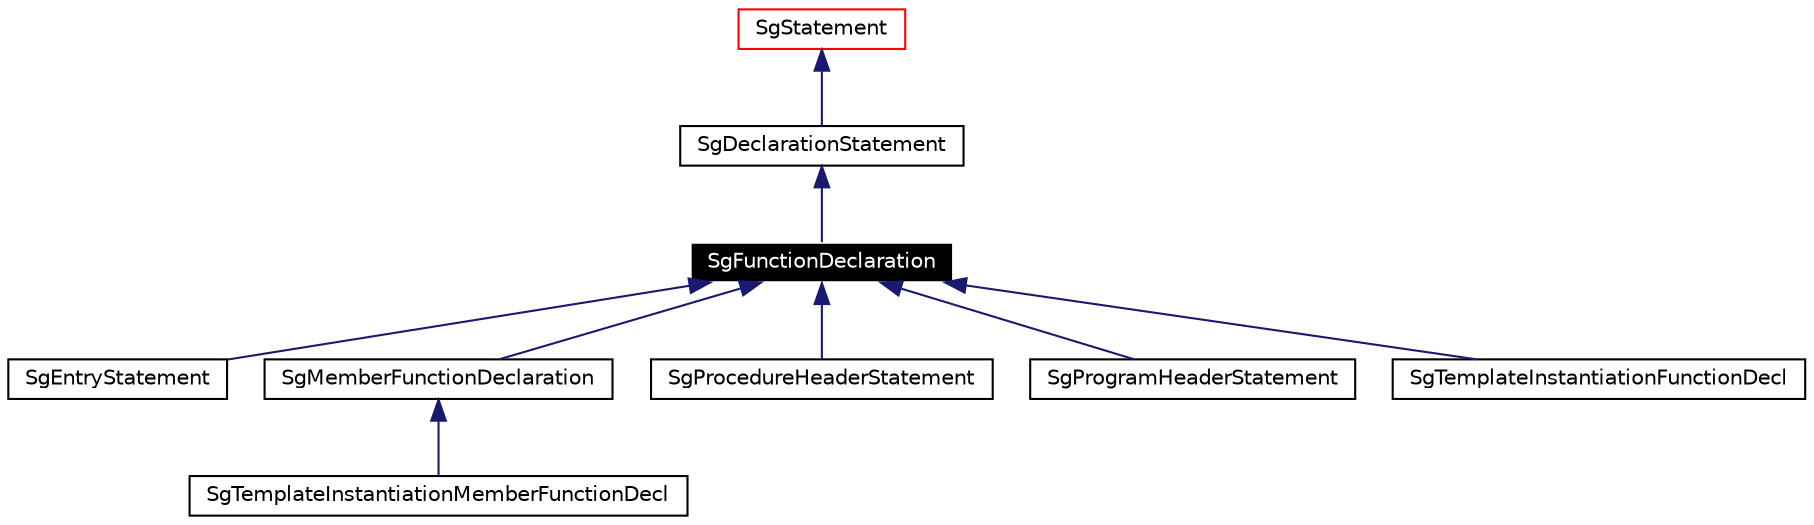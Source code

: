 digraph G
{
  edge [fontname="Helvetica",fontsize=10,labelfontname="Helvetica",labelfontsize=10];
  node [fontname="Helvetica",fontsize=10,shape=record];
  Node1 [label="SgFunctionDeclaration",height=0.2,width=0.4,color="white", fillcolor="black", style="filled" fontcolor="white"];
  Node2 -> Node1 [dir=back,color="midnightblue",fontsize=10,style="solid",fontname="Helvetica"];
  Node2 [label="SgDeclarationStatement",height=0.2,width=0.4,color="black",URL="$classSgDeclarationStatement.html"];
  Node3 -> Node2 [dir=back,color="midnightblue",fontsize=10,style="solid",fontname="Helvetica"];
  Node3 [label="SgStatement",height=0.2,width=0.4,color="red",URL="$classSgStatement.html"];
  Node1 -> Node4 [dir=back,color="midnightblue",fontsize=10,style="solid",fontname="Helvetica"];
  Node4 [label="SgEntryStatement",height=0.2,width=0.4,color="black",URL="$classSgEntryStatement.html"];
  Node1 -> Node5 [dir=back,color="midnightblue",fontsize=10,style="solid",fontname="Helvetica"];
  Node5 [label="SgMemberFunctionDeclaration",height=0.2,width=0.4,color="black",URL="$classSgMemberFunctionDeclaration.html"];
  Node5 -> Node6 [dir=back,color="midnightblue",fontsize=10,style="solid",fontname="Helvetica"];
  Node6 [label="SgTemplateInstantiationMemberFunctionDecl",height=0.2,width=0.4,color="black",URL="$classSgTemplateInstantiationMemberFunctionDecl.html"];
  Node1 -> Node7 [dir=back,color="midnightblue",fontsize=10,style="solid",fontname="Helvetica"];
  Node7 [label="SgProcedureHeaderStatement",height=0.2,width=0.4,color="black",URL="$classSgProcedureHeaderStatement.html"];
  Node1 -> Node8 [dir=back,color="midnightblue",fontsize=10,style="solid",fontname="Helvetica"];
  Node8 [label="SgProgramHeaderStatement",height=0.2,width=0.4,color="black",URL="$classSgProgramHeaderStatement.html"];
  Node1 -> Node9 [dir=back,color="midnightblue",fontsize=10,style="solid",fontname="Helvetica"];
  Node9 [label="SgTemplateInstantiationFunctionDecl",height=0.2,width=0.4,color="black",URL="$classSgTemplateInstantiationFunctionDecl.html"];
}

